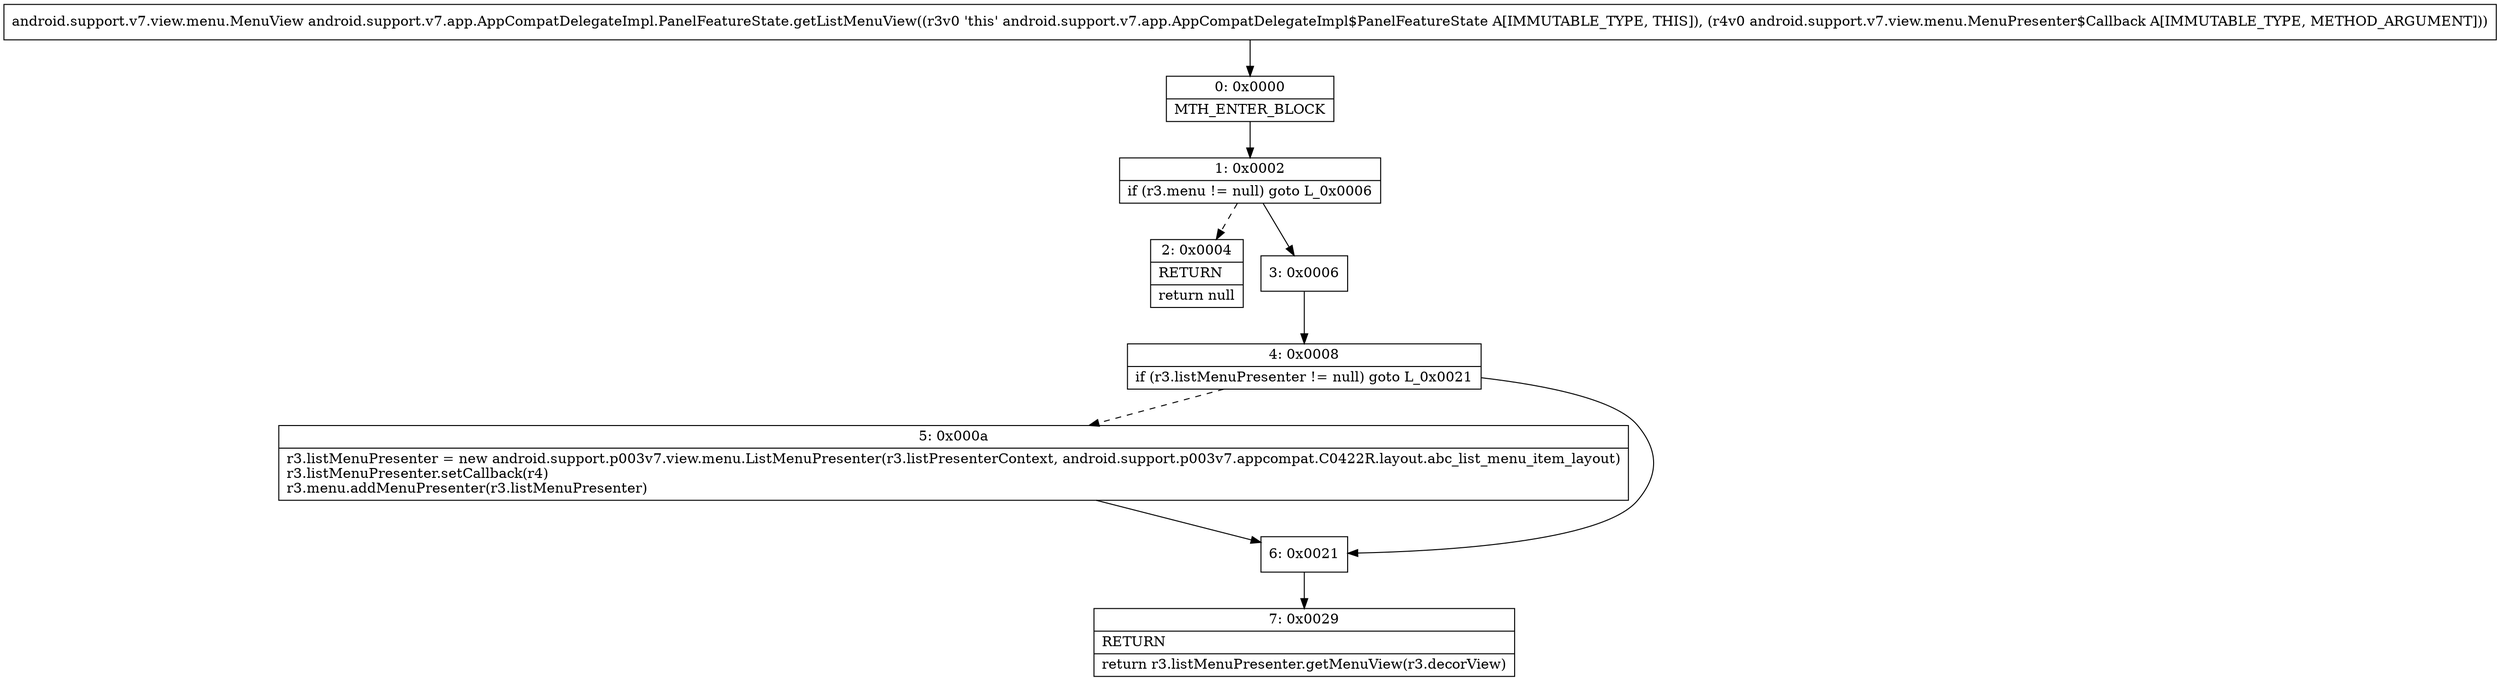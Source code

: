 digraph "CFG forandroid.support.v7.app.AppCompatDelegateImpl.PanelFeatureState.getListMenuView(Landroid\/support\/v7\/view\/menu\/MenuPresenter$Callback;)Landroid\/support\/v7\/view\/menu\/MenuView;" {
Node_0 [shape=record,label="{0\:\ 0x0000|MTH_ENTER_BLOCK\l}"];
Node_1 [shape=record,label="{1\:\ 0x0002|if (r3.menu != null) goto L_0x0006\l}"];
Node_2 [shape=record,label="{2\:\ 0x0004|RETURN\l|return null\l}"];
Node_3 [shape=record,label="{3\:\ 0x0006}"];
Node_4 [shape=record,label="{4\:\ 0x0008|if (r3.listMenuPresenter != null) goto L_0x0021\l}"];
Node_5 [shape=record,label="{5\:\ 0x000a|r3.listMenuPresenter = new android.support.p003v7.view.menu.ListMenuPresenter(r3.listPresenterContext, android.support.p003v7.appcompat.C0422R.layout.abc_list_menu_item_layout)\lr3.listMenuPresenter.setCallback(r4)\lr3.menu.addMenuPresenter(r3.listMenuPresenter)\l}"];
Node_6 [shape=record,label="{6\:\ 0x0021}"];
Node_7 [shape=record,label="{7\:\ 0x0029|RETURN\l|return r3.listMenuPresenter.getMenuView(r3.decorView)\l}"];
MethodNode[shape=record,label="{android.support.v7.view.menu.MenuView android.support.v7.app.AppCompatDelegateImpl.PanelFeatureState.getListMenuView((r3v0 'this' android.support.v7.app.AppCompatDelegateImpl$PanelFeatureState A[IMMUTABLE_TYPE, THIS]), (r4v0 android.support.v7.view.menu.MenuPresenter$Callback A[IMMUTABLE_TYPE, METHOD_ARGUMENT])) }"];
MethodNode -> Node_0;
Node_0 -> Node_1;
Node_1 -> Node_2[style=dashed];
Node_1 -> Node_3;
Node_3 -> Node_4;
Node_4 -> Node_5[style=dashed];
Node_4 -> Node_6;
Node_5 -> Node_6;
Node_6 -> Node_7;
}

